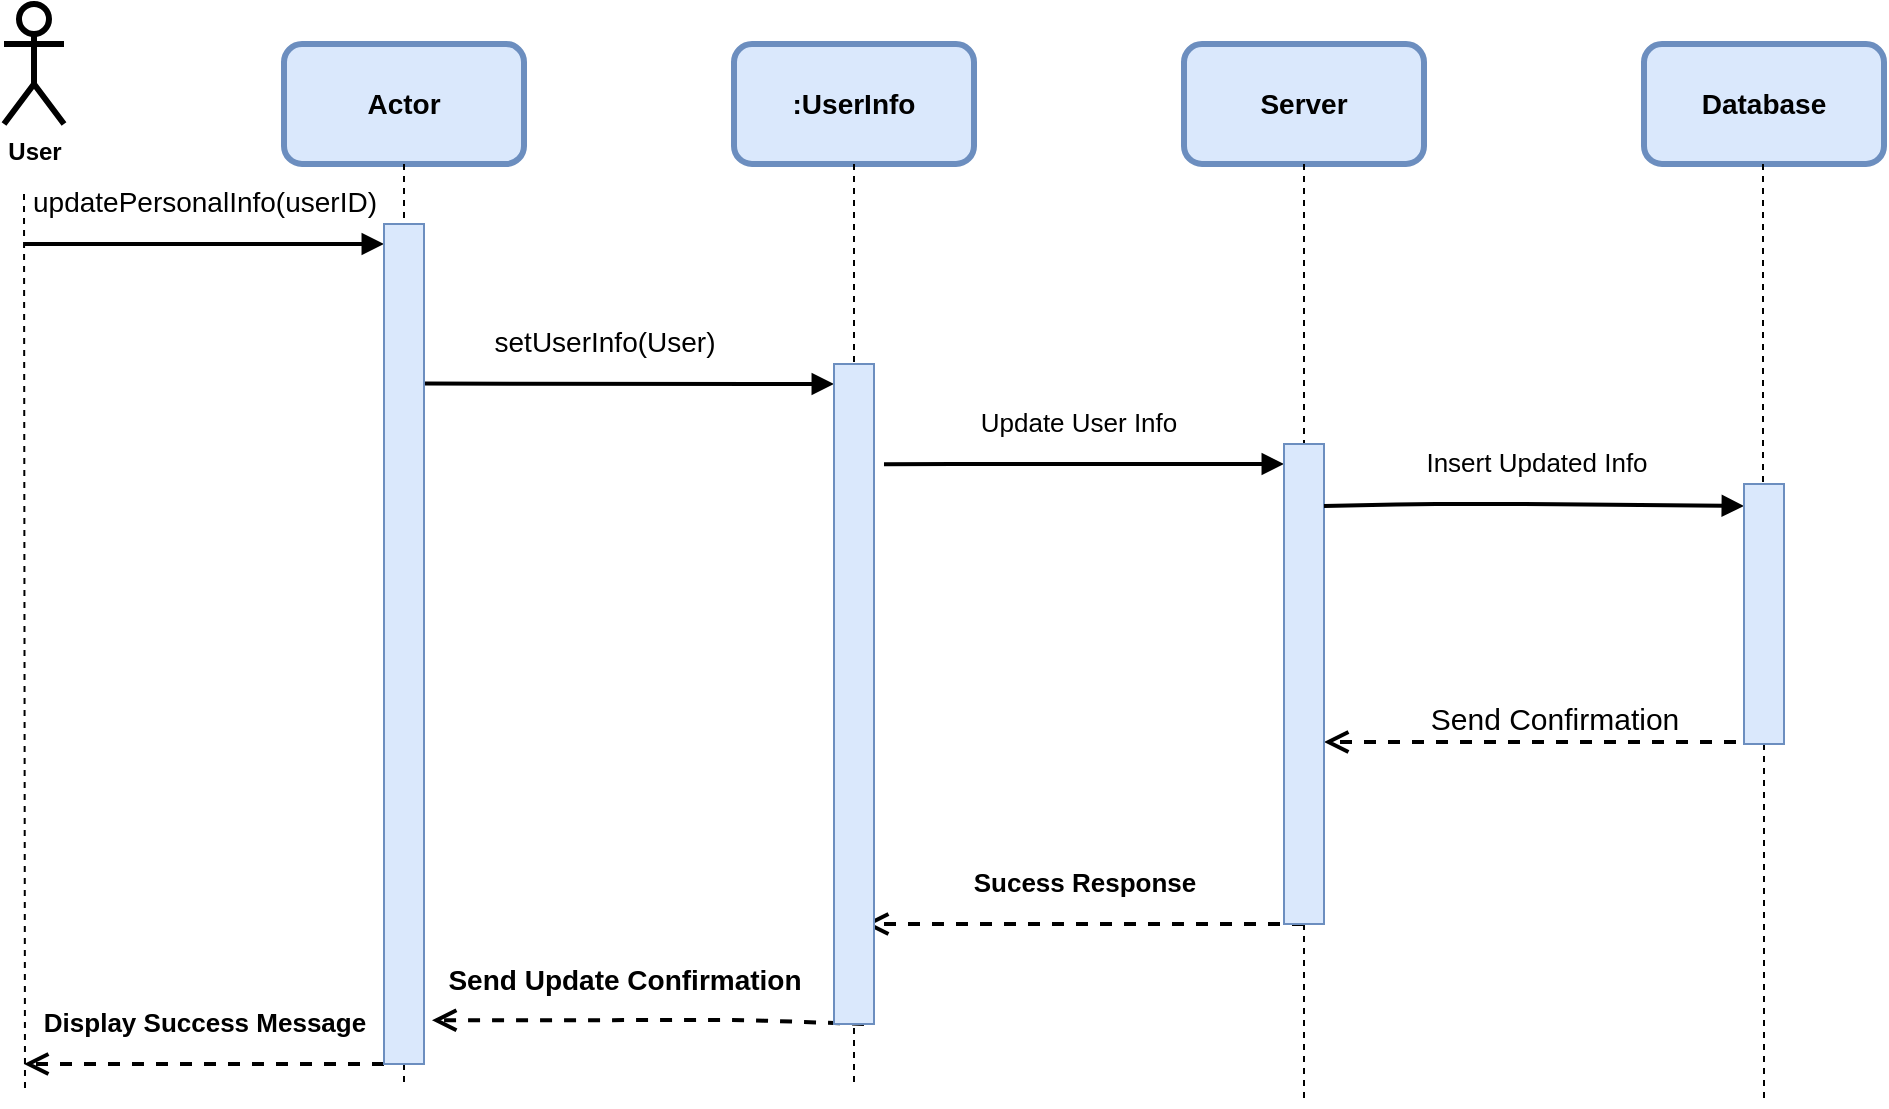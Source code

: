 <mxfile>
    <diagram id="kFZCvs2zv4o_mtvLX_J4" name="Page-1">
        <mxGraphModel dx="1472" dy="962" grid="1" gridSize="10" guides="1" tooltips="1" connect="1" arrows="1" fold="1" page="1" pageScale="1" pageWidth="1169" pageHeight="1654" background="#ffffff" math="0" shadow="0">
            <root>
                <mxCell id="0"/>
                <mxCell id="1" parent="0"/>
                <mxCell id="2" value="&lt;b&gt;User&lt;/b&gt;" style="shape=umlActor;verticalLabelPosition=bottom;verticalAlign=top;html=1;outlineConnect=0;strokeWidth=3;rounded=1;" parent="1" vertex="1">
                    <mxGeometry x="60" y="10" width="30" height="60" as="geometry"/>
                </mxCell>
                <mxCell id="3" value="&lt;font color=&quot;#000000&quot;&gt;&lt;span style=&quot;font-size: 14px;&quot;&gt;&lt;b&gt;Actor&lt;/b&gt;&lt;/span&gt;&lt;/font&gt;" style="rounded=1;whiteSpace=wrap;html=1;strokeWidth=3;fillColor=#dae8fc;strokeColor=#6c8ebf;" parent="1" vertex="1">
                    <mxGeometry x="200" y="30" width="120" height="60" as="geometry"/>
                </mxCell>
                <mxCell id="4" value="&lt;font color=&quot;#000000&quot; style=&quot;font-size: 14px;&quot;&gt;&lt;b&gt;:UserInfo&lt;/b&gt;&lt;/font&gt;" style="rounded=1;whiteSpace=wrap;html=1;strokeWidth=3;fillColor=#dae8fc;strokeColor=#6c8ebf;" parent="1" vertex="1">
                    <mxGeometry x="425" y="30" width="120" height="60" as="geometry"/>
                </mxCell>
                <mxCell id="5" value="&lt;b style=&quot;color: rgb(0, 0, 0); font-size: 14px;&quot;&gt;Server&lt;/b&gt;" style="rounded=1;whiteSpace=wrap;html=1;strokeWidth=3;fillColor=#dae8fc;strokeColor=#6c8ebf;" parent="1" vertex="1">
                    <mxGeometry x="650" y="30" width="120" height="60" as="geometry"/>
                </mxCell>
                <mxCell id="84" value="" style="edgeStyle=none;html=1;exitX=0.5;exitY=1;exitDx=0;exitDy=0;dashed=1;endArrow=none;strokeWidth=1;" parent="1" source="4" edge="1">
                    <mxGeometry relative="1" as="geometry">
                        <mxPoint x="485" y="550" as="targetPoint"/>
                        <mxPoint x="485" y="90" as="sourcePoint"/>
                    </mxGeometry>
                </mxCell>
                <mxCell id="85" value="&lt;font color=&quot;#000000&quot; style=&quot;font-size: 14px;&quot;&gt;&lt;b&gt;Database&lt;/b&gt;&lt;/font&gt;" style="rounded=1;whiteSpace=wrap;html=1;strokeWidth=3;fillColor=#dae8fc;strokeColor=#6c8ebf;" parent="1" vertex="1">
                    <mxGeometry x="880" y="30" width="120" height="60" as="geometry"/>
                </mxCell>
                <mxCell id="86" value="" style="edgeStyle=none;html=1;exitX=0.5;exitY=1;exitDx=0;exitDy=0;dashed=1;endArrow=none;strokeWidth=1;startArrow=none;" parent="1" source="106" edge="1">
                    <mxGeometry relative="1" as="geometry">
                        <mxPoint x="710" y="560" as="targetPoint"/>
                        <mxPoint x="710" y="90" as="sourcePoint"/>
                    </mxGeometry>
                </mxCell>
                <mxCell id="87" value="" style="edgeStyle=none;html=1;exitX=0.5;exitY=1;exitDx=0;exitDy=0;dashed=1;endArrow=none;strokeWidth=1;startArrow=none;" parent="1" source="103" edge="1">
                    <mxGeometry relative="1" as="geometry">
                        <mxPoint x="260" y="550" as="targetPoint"/>
                        <mxPoint x="260" y="90" as="sourcePoint"/>
                    </mxGeometry>
                </mxCell>
                <mxCell id="88" value="" style="edgeStyle=none;html=1;exitX=0.5;exitY=1;exitDx=0;exitDy=0;dashed=1;endArrow=none;strokeWidth=1;" parent="1" edge="1">
                    <mxGeometry relative="1" as="geometry">
                        <mxPoint x="70.5" y="555" as="targetPoint"/>
                        <mxPoint x="70" y="105" as="sourcePoint"/>
                    </mxGeometry>
                </mxCell>
                <mxCell id="89" value="" style="edgeStyle=none;html=1;exitX=0.5;exitY=1;exitDx=0;exitDy=0;dashed=1;endArrow=none;strokeWidth=1;startArrow=none;" parent="1" source="108" edge="1">
                    <mxGeometry relative="1" as="geometry">
                        <mxPoint x="940" y="560" as="targetPoint"/>
                        <mxPoint x="939.5" y="90" as="sourcePoint"/>
                    </mxGeometry>
                </mxCell>
                <mxCell id="90" value="&lt;font style=&quot;font-size: 14px;&quot;&gt; updatePersonalInfo(userID)&lt;/font&gt;" style="html=1;verticalAlign=bottom;endArrow=block;strokeWidth=2;" parent="1" edge="1">
                    <mxGeometry y="10" width="80" relative="1" as="geometry">
                        <mxPoint x="70" y="130" as="sourcePoint"/>
                        <mxPoint x="250" y="130" as="targetPoint"/>
                        <mxPoint as="offset"/>
                    </mxGeometry>
                </mxCell>
                <mxCell id="91" value="&lt;font size=&quot;1&quot; style=&quot;&quot;&gt;&lt;span style=&quot;font-size: 13px;&quot;&gt;&lt;b&gt;Display Success Message&lt;/b&gt;&lt;/span&gt;&lt;/font&gt;" style="html=1;verticalAlign=bottom;endArrow=open;dashed=1;endSize=8;strokeWidth=2;fontSize=12;" parent="1" edge="1">
                    <mxGeometry y="-10" relative="1" as="geometry">
                        <mxPoint x="250" y="540" as="sourcePoint"/>
                        <mxPoint x="70" y="540" as="targetPoint"/>
                        <mxPoint as="offset"/>
                    </mxGeometry>
                </mxCell>
                <mxCell id="92" value="&lt;font style=&quot;font-size: 14px;&quot;&gt;setUserInfo(User)&lt;/font&gt;" style="html=1;verticalAlign=bottom;endArrow=block;strokeWidth=2;fontSize=13;exitX=1;exitY=0.19;exitDx=0;exitDy=0;exitPerimeter=0;" parent="1" source="103" edge="1">
                    <mxGeometry x="-0.122" y="10" width="80" relative="1" as="geometry">
                        <mxPoint x="75" y="200" as="sourcePoint"/>
                        <mxPoint x="475" y="200" as="targetPoint"/>
                        <mxPoint as="offset"/>
                    </mxGeometry>
                </mxCell>
                <mxCell id="93" value="Update User Info" style="html=1;verticalAlign=bottom;endArrow=block;strokeWidth=2;fontSize=13;exitX=1.25;exitY=0.152;exitDx=0;exitDy=0;exitPerimeter=0;" parent="1" source="104" edge="1">
                    <mxGeometry x="-0.023" y="10" width="80" relative="1" as="geometry">
                        <mxPoint x="505" y="240" as="sourcePoint"/>
                        <mxPoint x="700" y="240" as="targetPoint"/>
                        <Array as="points">
                            <mxPoint x="545" y="240"/>
                            <mxPoint x="565" y="240"/>
                            <mxPoint x="605" y="240"/>
                        </Array>
                        <mxPoint as="offset"/>
                    </mxGeometry>
                </mxCell>
                <mxCell id="96" value="&lt;font style=&quot;font-size: 14px;&quot;&gt;&lt;b&gt;Send Update Confirmation&lt;/b&gt;&lt;/font&gt;" style="html=1;verticalAlign=bottom;endArrow=open;dashed=1;endSize=8;strokeWidth=2;fontSize=13;entryX=1.2;entryY=0.948;entryDx=0;entryDy=0;entryPerimeter=0;" parent="1" target="103" edge="1">
                    <mxGeometry x="0.111" y="-9" relative="1" as="geometry">
                        <mxPoint x="490" y="520" as="sourcePoint"/>
                        <mxPoint x="80" y="520" as="targetPoint"/>
                        <mxPoint as="offset"/>
                        <Array as="points">
                            <mxPoint x="430" y="518"/>
                        </Array>
                    </mxGeometry>
                </mxCell>
                <mxCell id="99" value="&lt;font style=&quot;font-size: 15px;&quot;&gt;Send Confirmation&lt;/font&gt;" style="html=1;verticalAlign=bottom;endArrow=open;dashed=1;endSize=8;strokeWidth=2;fontSize=13;" parent="1" edge="1">
                    <mxGeometry relative="1" as="geometry">
                        <mxPoint x="950" y="379" as="sourcePoint"/>
                        <mxPoint x="720" y="379" as="targetPoint"/>
                    </mxGeometry>
                </mxCell>
                <mxCell id="102" value="&lt;b&gt;Sucess Response&lt;/b&gt;" style="html=1;verticalAlign=bottom;endArrow=open;dashed=1;endSize=8;strokeWidth=2;fontSize=13;" parent="1" edge="1">
                    <mxGeometry y="-10" relative="1" as="geometry">
                        <mxPoint x="710" y="470" as="sourcePoint"/>
                        <mxPoint x="490" y="470" as="targetPoint"/>
                        <mxPoint as="offset"/>
                        <Array as="points">
                            <mxPoint x="600" y="470"/>
                        </Array>
                    </mxGeometry>
                </mxCell>
                <mxCell id="104" value="" style="html=1;points=[];perimeter=orthogonalPerimeter;fontSize=13;fillColor=#dae8fc;strokeColor=#6c8ebf;" parent="1" vertex="1">
                    <mxGeometry x="475" y="190" width="20" height="330" as="geometry"/>
                </mxCell>
                <mxCell id="107" value="" style="edgeStyle=none;html=1;exitX=0.5;exitY=1;exitDx=0;exitDy=0;dashed=1;endArrow=none;strokeWidth=1;" parent="1" target="106" edge="1">
                    <mxGeometry relative="1" as="geometry">
                        <mxPoint x="710" y="710" as="targetPoint"/>
                        <mxPoint x="710" y="90" as="sourcePoint"/>
                    </mxGeometry>
                </mxCell>
                <mxCell id="113" value="" style="edgeStyle=none;html=1;exitX=0.5;exitY=1;exitDx=0;exitDy=0;dashed=1;endArrow=none;strokeWidth=1;" parent="1" target="103" edge="1">
                    <mxGeometry relative="1" as="geometry">
                        <mxPoint x="260" y="550" as="targetPoint"/>
                        <mxPoint x="260" y="90" as="sourcePoint"/>
                    </mxGeometry>
                </mxCell>
                <mxCell id="103" value="" style="html=1;points=[];perimeter=orthogonalPerimeter;fontSize=13;fillColor=#dae8fc;strokeColor=#6c8ebf;" parent="1" vertex="1">
                    <mxGeometry x="250" y="120" width="20" height="420" as="geometry"/>
                </mxCell>
                <mxCell id="106" value="" style="html=1;points=[];perimeter=orthogonalPerimeter;fontSize=13;fillColor=#dae8fc;strokeColor=#6c8ebf;" parent="1" vertex="1">
                    <mxGeometry x="700" y="230" width="20" height="240" as="geometry"/>
                </mxCell>
                <mxCell id="115" value="Insert Updated Info" style="html=1;verticalAlign=bottom;endArrow=block;strokeWidth=2;fontSize=13;entryX=-0.05;entryY=0.055;entryDx=0;entryDy=0;entryPerimeter=0;" parent="1" edge="1">
                    <mxGeometry x="0.01" y="10" width="80" relative="1" as="geometry">
                        <mxPoint x="720" y="261" as="sourcePoint"/>
                        <mxPoint x="930" y="261" as="targetPoint"/>
                        <Array as="points">
                            <mxPoint x="766" y="260"/>
                            <mxPoint x="786" y="260"/>
                            <mxPoint x="826" y="260"/>
                        </Array>
                        <mxPoint as="offset"/>
                    </mxGeometry>
                </mxCell>
                <mxCell id="117" value="" style="edgeStyle=none;html=1;exitX=0.5;exitY=1;exitDx=0;exitDy=0;dashed=1;endArrow=none;strokeWidth=1;" parent="1" target="108" edge="1">
                    <mxGeometry relative="1" as="geometry">
                        <mxPoint x="940" y="560" as="targetPoint"/>
                        <mxPoint x="939.5" y="90" as="sourcePoint"/>
                    </mxGeometry>
                </mxCell>
                <mxCell id="108" value="" style="html=1;points=[];perimeter=orthogonalPerimeter;fontSize=13;fillColor=#dae8fc;strokeColor=#6c8ebf;" parent="1" vertex="1">
                    <mxGeometry x="930" y="250" width="20" height="130" as="geometry"/>
                </mxCell>
            </root>
        </mxGraphModel>
    </diagram>
</mxfile>